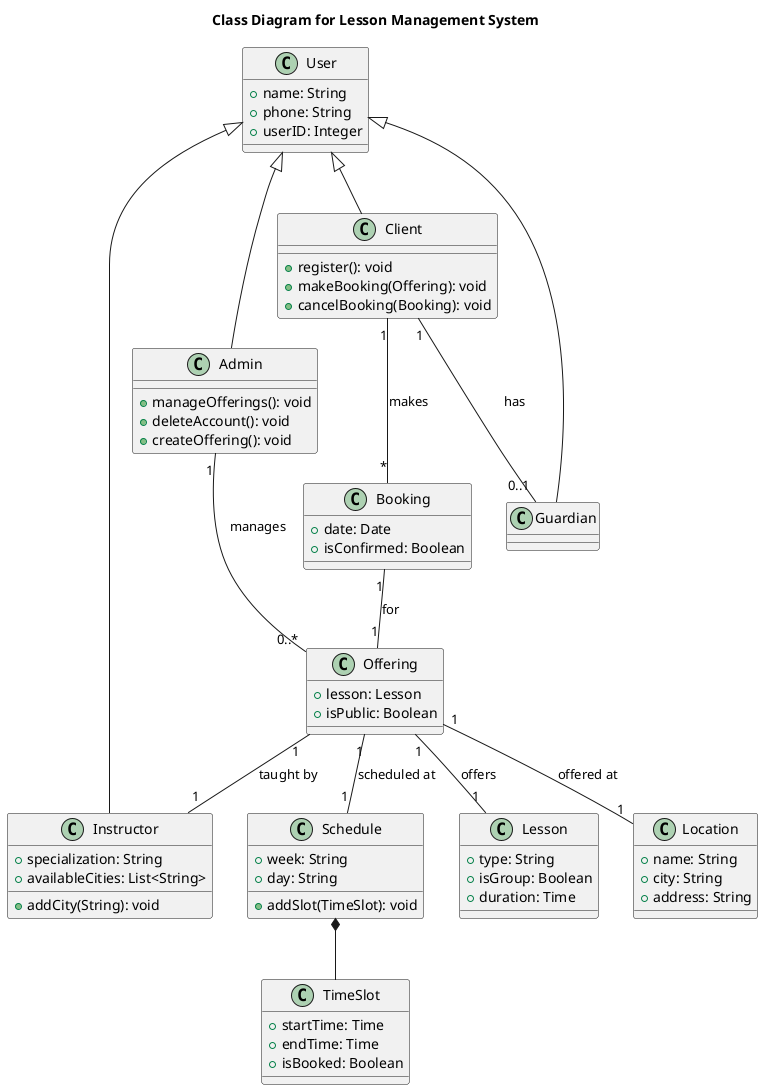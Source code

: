 
@startuml {The name of the diagram}
title Class Diagram for Lesson Management System

class User {
    + name: String
    + phone: String
    + userID: Integer
}
class Location {
    + name: String
    + city: String
    + address: String
}

class Schedule {
    + week: String
    + day: String
    + addSlot(TimeSlot): void
}

class TimeSlot {
    + startTime: Time
    + endTime: Time
    + isBooked: Boolean
}

class Lesson {
    + type: String
    + isGroup: Boolean
    + duration: Time
}

class Instructor {
    + specialization: String
    + availableCities: List<String>
    + addCity(String): void
}

class Offering {
    + lesson: Lesson
    + isPublic: Boolean
}

class Client {
    + register(): void
    + makeBooking(Offering): void
    + cancelBooking(Booking): void
}

class Booking {
    + date: Date
    + isConfirmed: Boolean
}

class Admin {
    + manageOfferings(): void
    + deleteAccount(): void
    + createOffering(): void
}

class Guardian {

}

Schedule *-- TimeSlot
Offering "1" -- "1" Lesson : offers
Offering "1" -- "1" Location : offered at
Offering "1" -- "1" Schedule : scheduled at
Offering "1" -- "1" Instructor : taught by
Client "1" -- "*" Booking : makes
Booking "1" -- "1" Offering : for
Client "1" -- "0..1" Guardian : has
User <|-- Guardian
User <|-- Client
User <|-- Instructor
User <|-- Admin
Admin "1" -- "0..*" Offering: manages

@enduml
